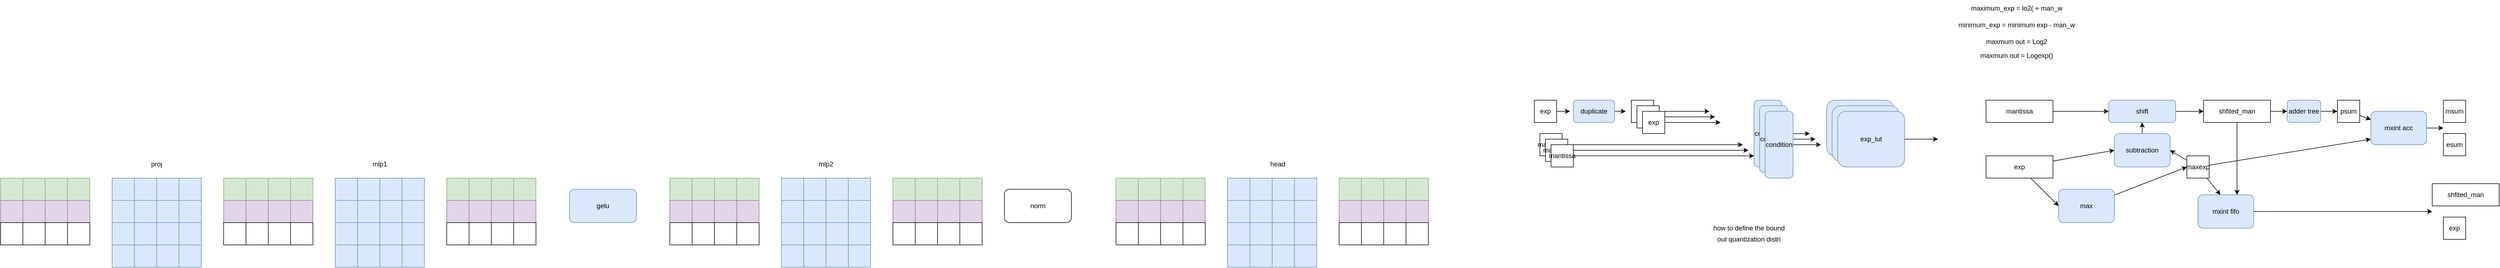 <mxfile>
    <diagram id="i8oGoq47ilsVACAjvylI" name="Page-1">
        <mxGraphModel dx="4368" dy="553" grid="1" gridSize="10" guides="1" tooltips="1" connect="1" arrows="1" fold="1" page="1" pageScale="1" pageWidth="827" pageHeight="1169" math="0" shadow="0">
            <root>
                <mxCell id="0"/>
                <mxCell id="1" parent="0"/>
                <mxCell id="13" style="edgeStyle=none;html=1;" parent="1" source="2" edge="1">
                    <mxGeometry relative="1" as="geometry">
                        <mxPoint x="-76" y="260" as="targetPoint"/>
                    </mxGeometry>
                </mxCell>
                <mxCell id="2" value="mantissa" style="rounded=0;whiteSpace=wrap;html=1;" parent="1" vertex="1">
                    <mxGeometry x="-440" y="240" width="40" height="40" as="geometry"/>
                </mxCell>
                <mxCell id="5" value="maxmum out = Log2" style="text;strokeColor=none;align=center;fillColor=none;html=1;verticalAlign=middle;whiteSpace=wrap;rounded=0;" parent="1" vertex="1">
                    <mxGeometry x="285" y="60" width="260" height="30" as="geometry"/>
                </mxCell>
                <mxCell id="7" value="maxmum out = Logexp()" style="text;strokeColor=none;align=center;fillColor=none;html=1;verticalAlign=middle;whiteSpace=wrap;rounded=0;" parent="1" vertex="1">
                    <mxGeometry x="310" y="90" width="210" height="20" as="geometry"/>
                </mxCell>
                <mxCell id="8" value="maximum_exp = lo2( + man_w" style="text;strokeColor=none;align=center;fillColor=none;html=1;verticalAlign=middle;whiteSpace=wrap;rounded=0;" parent="1" vertex="1">
                    <mxGeometry x="280" width="270" height="30" as="geometry"/>
                </mxCell>
                <mxCell id="9" value="minimum_exp = minimum exp - man_w" style="text;strokeColor=none;align=center;fillColor=none;html=1;verticalAlign=middle;whiteSpace=wrap;rounded=0;" parent="1" vertex="1">
                    <mxGeometry x="280" y="30" width="270" height="30" as="geometry"/>
                </mxCell>
                <mxCell id="96" style="edgeStyle=none;html=1;" parent="1" source="11" edge="1">
                    <mxGeometry relative="1" as="geometry">
                        <mxPoint x="-386" y="200" as="targetPoint"/>
                    </mxGeometry>
                </mxCell>
                <mxCell id="11" value="exp" style="rounded=0;whiteSpace=wrap;html=1;" parent="1" vertex="1">
                    <mxGeometry x="-450" y="180" width="40" height="40" as="geometry"/>
                </mxCell>
                <mxCell id="20" value="exp_lut" style="rounded=1;whiteSpace=wrap;html=1;fillColor=#dae8fc;strokeColor=#6c8ebf;" parent="1" vertex="1">
                    <mxGeometry x="74" y="180" width="120" height="100" as="geometry"/>
                </mxCell>
                <mxCell id="25" style="edgeStyle=none;html=1;" parent="1" source="23" edge="1">
                    <mxGeometry relative="1" as="geometry">
                        <mxPoint x="580" y="200" as="targetPoint"/>
                    </mxGeometry>
                </mxCell>
                <mxCell id="23" value="mantissa" style="rounded=0;whiteSpace=wrap;html=1;" parent="1" vertex="1">
                    <mxGeometry x="360" y="180" width="120" height="40" as="geometry"/>
                </mxCell>
                <mxCell id="27" style="edgeStyle=none;html=1;entryX=0;entryY=0.5;entryDx=0;entryDy=0;" parent="1" source="24" target="31" edge="1">
                    <mxGeometry relative="1" as="geometry">
                        <mxPoint x="590" y="300" as="targetPoint"/>
                    </mxGeometry>
                </mxCell>
                <mxCell id="28" style="edgeStyle=none;html=1;" parent="1" source="24" edge="1">
                    <mxGeometry relative="1" as="geometry">
                        <mxPoint x="490" y="370" as="targetPoint"/>
                    </mxGeometry>
                </mxCell>
                <mxCell id="24" value="exp" style="rounded=0;whiteSpace=wrap;html=1;" parent="1" vertex="1">
                    <mxGeometry x="360" y="280" width="120" height="40" as="geometry"/>
                </mxCell>
                <mxCell id="33" style="edgeStyle=none;html=1;entryX=0;entryY=0.5;entryDx=0;entryDy=0;" parent="1" source="29" target="39" edge="1">
                    <mxGeometry relative="1" as="geometry">
                        <mxPoint x="710" y="370" as="targetPoint"/>
                    </mxGeometry>
                </mxCell>
                <mxCell id="29" value="max" style="rounded=1;whiteSpace=wrap;html=1;fillColor=#dae8fc;strokeColor=#6c8ebf;" parent="1" vertex="1">
                    <mxGeometry x="490" y="340" width="100" height="60" as="geometry"/>
                </mxCell>
                <mxCell id="32" style="edgeStyle=none;html=1;" parent="1" source="31" edge="1">
                    <mxGeometry relative="1" as="geometry">
                        <mxPoint x="640" y="220" as="targetPoint"/>
                    </mxGeometry>
                </mxCell>
                <mxCell id="31" value="subtraction" style="rounded=1;whiteSpace=wrap;html=1;fillColor=#dae8fc;strokeColor=#6c8ebf;" parent="1" vertex="1">
                    <mxGeometry x="590" y="240" width="100" height="60" as="geometry"/>
                </mxCell>
                <mxCell id="40" style="edgeStyle=none;html=1;" parent="1" source="36" edge="1">
                    <mxGeometry relative="1" as="geometry">
                        <mxPoint x="750" y="200" as="targetPoint"/>
                    </mxGeometry>
                </mxCell>
                <mxCell id="36" value="shift" style="rounded=1;whiteSpace=wrap;html=1;fillColor=#dae8fc;strokeColor=#6c8ebf;" parent="1" vertex="1">
                    <mxGeometry x="580" y="180" width="120" height="40" as="geometry"/>
                </mxCell>
                <mxCell id="44" style="edgeStyle=none;html=1;" parent="1" source="39" edge="1">
                    <mxGeometry relative="1" as="geometry">
                        <mxPoint x="1050" y="250" as="targetPoint"/>
                    </mxGeometry>
                </mxCell>
                <mxCell id="60" style="edgeStyle=none;html=1;" parent="1" source="39" edge="1">
                    <mxGeometry relative="1" as="geometry">
                        <mxPoint x="780" y="350" as="targetPoint"/>
                    </mxGeometry>
                </mxCell>
                <mxCell id="70" style="edgeStyle=none;html=1;entryX=1;entryY=0.5;entryDx=0;entryDy=0;" parent="1" source="39" target="31" edge="1">
                    <mxGeometry relative="1" as="geometry"/>
                </mxCell>
                <mxCell id="39" value="maxexp" style="rounded=0;whiteSpace=wrap;html=1;" parent="1" vertex="1">
                    <mxGeometry x="720" y="280" width="40" height="40" as="geometry"/>
                </mxCell>
                <mxCell id="48" style="edgeStyle=none;html=1;" parent="1" source="41" edge="1">
                    <mxGeometry relative="1" as="geometry">
                        <mxPoint x="900" y="200" as="targetPoint"/>
                    </mxGeometry>
                </mxCell>
                <mxCell id="59" style="edgeStyle=none;html=1;" parent="1" source="41" edge="1">
                    <mxGeometry relative="1" as="geometry">
                        <mxPoint x="810" y="350" as="targetPoint"/>
                    </mxGeometry>
                </mxCell>
                <mxCell id="41" value="shfited_man" style="rounded=0;whiteSpace=wrap;html=1;" parent="1" vertex="1">
                    <mxGeometry x="750" y="180" width="120" height="40" as="geometry"/>
                </mxCell>
                <mxCell id="52" style="edgeStyle=none;html=1;entryX=0;entryY=0.5;entryDx=0;entryDy=0;" parent="1" source="50" target="51" edge="1">
                    <mxGeometry relative="1" as="geometry"/>
                </mxCell>
                <mxCell id="50" value="adder tree" style="rounded=1;whiteSpace=wrap;html=1;fillColor=#dae8fc;strokeColor=#6c8ebf;" parent="1" vertex="1">
                    <mxGeometry x="900" y="180" width="60" height="40" as="geometry"/>
                </mxCell>
                <mxCell id="55" style="edgeStyle=none;html=1;entryX=0;entryY=0.25;entryDx=0;entryDy=0;" parent="1" source="51" target="54" edge="1">
                    <mxGeometry relative="1" as="geometry"/>
                </mxCell>
                <mxCell id="51" value="psum" style="rounded=0;whiteSpace=wrap;html=1;" parent="1" vertex="1">
                    <mxGeometry x="990" y="180" width="40" height="40" as="geometry"/>
                </mxCell>
                <mxCell id="56" style="edgeStyle=none;html=1;" parent="1" source="54" edge="1">
                    <mxGeometry relative="1" as="geometry">
                        <mxPoint x="1180" y="230" as="targetPoint"/>
                    </mxGeometry>
                </mxCell>
                <mxCell id="54" value="mxint acc" style="rounded=1;whiteSpace=wrap;html=1;fillColor=#dae8fc;strokeColor=#6c8ebf;" parent="1" vertex="1">
                    <mxGeometry x="1050" y="200" width="100" height="60" as="geometry"/>
                </mxCell>
                <mxCell id="57" value="msum" style="rounded=0;whiteSpace=wrap;html=1;" parent="1" vertex="1">
                    <mxGeometry x="1180" y="180" width="40" height="40" as="geometry"/>
                </mxCell>
                <mxCell id="62" style="edgeStyle=none;html=1;" parent="1" source="61" edge="1">
                    <mxGeometry relative="1" as="geometry">
                        <mxPoint x="1160" y="380" as="targetPoint"/>
                    </mxGeometry>
                </mxCell>
                <mxCell id="61" value="mxint fifo" style="rounded=1;whiteSpace=wrap;html=1;fillColor=#dae8fc;strokeColor=#6c8ebf;" parent="1" vertex="1">
                    <mxGeometry x="740" y="350" width="100" height="60" as="geometry"/>
                </mxCell>
                <mxCell id="63" value="esum" style="rounded=0;whiteSpace=wrap;html=1;" parent="1" vertex="1">
                    <mxGeometry x="1180" y="240" width="40" height="40" as="geometry"/>
                </mxCell>
                <mxCell id="66" value="shfited_man" style="rounded=0;whiteSpace=wrap;html=1;" parent="1" vertex="1">
                    <mxGeometry x="1160" y="330" width="120" height="40" as="geometry"/>
                </mxCell>
                <mxCell id="67" value="exp" style="rounded=0;whiteSpace=wrap;html=1;" parent="1" vertex="1">
                    <mxGeometry x="1180" y="390" width="40" height="40" as="geometry"/>
                </mxCell>
                <mxCell id="72" value="how to define the bound" style="text;strokeColor=none;align=center;fillColor=none;html=1;verticalAlign=middle;whiteSpace=wrap;rounded=0;" parent="1" vertex="1">
                    <mxGeometry x="-145" y="400" width="160" height="20" as="geometry"/>
                </mxCell>
                <mxCell id="73" value="out quantization distri" style="text;strokeColor=none;align=center;fillColor=none;html=1;verticalAlign=middle;whiteSpace=wrap;rounded=0;" parent="1" vertex="1">
                    <mxGeometry x="-130" y="420" width="130" height="20" as="geometry"/>
                </mxCell>
                <mxCell id="78" value="mantissa" style="rounded=0;whiteSpace=wrap;html=1;" parent="1" vertex="1">
                    <mxGeometry x="-430" y="250" width="40" height="40" as="geometry"/>
                </mxCell>
                <mxCell id="79" style="edgeStyle=none;html=1;" parent="1" source="78" edge="1">
                    <mxGeometry relative="1" as="geometry">
                        <mxPoint x="-66" y="270" as="targetPoint"/>
                    </mxGeometry>
                </mxCell>
                <mxCell id="80" value="exp_lut" style="rounded=1;whiteSpace=wrap;html=1;fillColor=#dae8fc;strokeColor=#6c8ebf;" parent="1" vertex="1">
                    <mxGeometry x="84" y="190" width="120" height="100" as="geometry"/>
                </mxCell>
                <mxCell id="81" value="mantissa" style="rounded=0;whiteSpace=wrap;html=1;" parent="1" vertex="1">
                    <mxGeometry x="-420" y="260" width="40" height="40" as="geometry"/>
                </mxCell>
                <mxCell id="82" style="edgeStyle=none;html=1;" parent="1" source="81" edge="1">
                    <mxGeometry relative="1" as="geometry">
                        <mxPoint x="-56" y="280" as="targetPoint"/>
                    </mxGeometry>
                </mxCell>
                <mxCell id="86" style="edgeStyle=none;html=1;" parent="1" source="83" edge="1">
                    <mxGeometry relative="1" as="geometry">
                        <mxPoint x="274" y="250" as="targetPoint"/>
                    </mxGeometry>
                </mxCell>
                <mxCell id="83" value="exp_lut" style="rounded=1;whiteSpace=wrap;html=1;fillColor=#dae8fc;strokeColor=#6c8ebf;" parent="1" vertex="1">
                    <mxGeometry x="94" y="200" width="120" height="100" as="geometry"/>
                </mxCell>
                <mxCell id="99" style="edgeStyle=none;html=1;" parent="1" source="97" edge="1">
                    <mxGeometry relative="1" as="geometry">
                        <mxPoint x="-286" y="200" as="targetPoint"/>
                    </mxGeometry>
                </mxCell>
                <mxCell id="97" value="duplicate" style="rounded=1;whiteSpace=wrap;html=1;fillColor=#dae8fc;strokeColor=#6c8ebf;" parent="1" vertex="1">
                    <mxGeometry x="-380" y="180" width="74" height="40" as="geometry"/>
                </mxCell>
                <mxCell id="103" style="edgeStyle=none;html=1;" parent="1" source="98" edge="1">
                    <mxGeometry relative="1" as="geometry">
                        <mxPoint x="-136" y="200" as="targetPoint"/>
                    </mxGeometry>
                </mxCell>
                <mxCell id="98" value="exp" style="rounded=0;whiteSpace=wrap;html=1;" parent="1" vertex="1">
                    <mxGeometry x="-276" y="180" width="40" height="40" as="geometry"/>
                </mxCell>
                <mxCell id="104" style="edgeStyle=none;html=1;" parent="1" source="105" edge="1">
                    <mxGeometry relative="1" as="geometry">
                        <mxPoint x="-126" y="210" as="targetPoint"/>
                    </mxGeometry>
                </mxCell>
                <mxCell id="105" value="exp" style="rounded=0;whiteSpace=wrap;html=1;" parent="1" vertex="1">
                    <mxGeometry x="-266" y="190" width="40" height="40" as="geometry"/>
                </mxCell>
                <mxCell id="106" style="edgeStyle=none;html=1;" parent="1" source="107" edge="1">
                    <mxGeometry relative="1" as="geometry">
                        <mxPoint x="-116" y="220" as="targetPoint"/>
                    </mxGeometry>
                </mxCell>
                <mxCell id="107" value="exp" style="rounded=0;whiteSpace=wrap;html=1;" parent="1" vertex="1">
                    <mxGeometry x="-256" y="200" width="40" height="40" as="geometry"/>
                </mxCell>
                <mxCell id="111" style="edgeStyle=none;html=1;" parent="1" source="108" edge="1">
                    <mxGeometry relative="1" as="geometry">
                        <mxPoint x="44" y="240" as="targetPoint"/>
                    </mxGeometry>
                </mxCell>
                <mxCell id="108" value="condition" style="rounded=1;whiteSpace=wrap;html=1;fillColor=#dae8fc;strokeColor=#6c8ebf;" parent="1" vertex="1">
                    <mxGeometry x="-56" y="180" width="50" height="120" as="geometry"/>
                </mxCell>
                <mxCell id="116" style="edgeStyle=none;html=1;" parent="1" source="117" edge="1">
                    <mxGeometry relative="1" as="geometry">
                        <mxPoint x="54" y="250" as="targetPoint"/>
                    </mxGeometry>
                </mxCell>
                <mxCell id="117" value="condition" style="rounded=1;whiteSpace=wrap;html=1;fillColor=#dae8fc;strokeColor=#6c8ebf;" parent="1" vertex="1">
                    <mxGeometry x="-46" y="190" width="50" height="120" as="geometry"/>
                </mxCell>
                <mxCell id="118" style="edgeStyle=none;html=1;" parent="1" source="119" edge="1">
                    <mxGeometry relative="1" as="geometry">
                        <mxPoint x="64" y="260" as="targetPoint"/>
                    </mxGeometry>
                </mxCell>
                <mxCell id="119" value="condition" style="rounded=1;whiteSpace=wrap;html=1;fillColor=#dae8fc;strokeColor=#6c8ebf;" parent="1" vertex="1">
                    <mxGeometry x="-36" y="200" width="50" height="120" as="geometry"/>
                </mxCell>
                <mxCell id="120" value="" style="rounded=0;whiteSpace=wrap;html=1;fillColor=#d5e8d4;strokeColor=#82b366;" vertex="1" parent="1">
                    <mxGeometry x="-1200" y="320" width="40" height="40" as="geometry"/>
                </mxCell>
                <mxCell id="122" value="" style="rounded=0;whiteSpace=wrap;html=1;fillColor=#d5e8d4;strokeColor=#82b366;" vertex="1" parent="1">
                    <mxGeometry x="-1160" y="320" width="40" height="40" as="geometry"/>
                </mxCell>
                <mxCell id="125" value="" style="rounded=0;whiteSpace=wrap;html=1;fillColor=#d5e8d4;strokeColor=#82b366;" vertex="1" parent="1">
                    <mxGeometry x="-1120" y="320" width="40" height="40" as="geometry"/>
                </mxCell>
                <mxCell id="126" value="" style="rounded=0;whiteSpace=wrap;html=1;fillColor=#d5e8d4;strokeColor=#82b366;" vertex="1" parent="1">
                    <mxGeometry x="-1080" y="320" width="40" height="40" as="geometry"/>
                </mxCell>
                <mxCell id="147" value="" style="rounded=0;whiteSpace=wrap;html=1;fillColor=#e1d5e7;strokeColor=#9673a6;" vertex="1" parent="1">
                    <mxGeometry x="-1200" y="360" width="40" height="40" as="geometry"/>
                </mxCell>
                <mxCell id="148" value="" style="rounded=0;whiteSpace=wrap;html=1;fillColor=#e1d5e7;strokeColor=#9673a6;" vertex="1" parent="1">
                    <mxGeometry x="-1160" y="360" width="40" height="40" as="geometry"/>
                </mxCell>
                <mxCell id="149" value="" style="rounded=0;whiteSpace=wrap;html=1;fillColor=#e1d5e7;strokeColor=#9673a6;" vertex="1" parent="1">
                    <mxGeometry x="-1120" y="360" width="40" height="40" as="geometry"/>
                </mxCell>
                <mxCell id="150" value="" style="rounded=0;whiteSpace=wrap;html=1;fillColor=#e1d5e7;strokeColor=#9673a6;" vertex="1" parent="1">
                    <mxGeometry x="-1080" y="360" width="40" height="40" as="geometry"/>
                </mxCell>
                <mxCell id="153" value="" style="rounded=0;whiteSpace=wrap;html=1;" vertex="1" parent="1">
                    <mxGeometry x="-1200" y="400" width="40" height="40" as="geometry"/>
                </mxCell>
                <mxCell id="154" value="" style="rounded=0;whiteSpace=wrap;html=1;" vertex="1" parent="1">
                    <mxGeometry x="-1160" y="400" width="40" height="40" as="geometry"/>
                </mxCell>
                <mxCell id="155" value="" style="rounded=0;whiteSpace=wrap;html=1;" vertex="1" parent="1">
                    <mxGeometry x="-1120" y="400" width="40" height="40" as="geometry"/>
                </mxCell>
                <mxCell id="156" value="" style="rounded=0;whiteSpace=wrap;html=1;" vertex="1" parent="1">
                    <mxGeometry x="-1080" y="400" width="40" height="40" as="geometry"/>
                </mxCell>
                <mxCell id="159" value="" style="rounded=0;whiteSpace=wrap;html=1;fillColor=#dae8fc;strokeColor=#6c8ebf;" vertex="1" parent="1">
                    <mxGeometry x="-1000" y="320" width="40" height="40" as="geometry"/>
                </mxCell>
                <mxCell id="160" value="" style="rounded=0;whiteSpace=wrap;html=1;fillColor=#dae8fc;strokeColor=#6c8ebf;" vertex="1" parent="1">
                    <mxGeometry x="-960" y="320" width="40" height="40" as="geometry"/>
                </mxCell>
                <mxCell id="161" value="" style="rounded=0;whiteSpace=wrap;html=1;fillColor=#dae8fc;strokeColor=#6c8ebf;" vertex="1" parent="1">
                    <mxGeometry x="-920" y="320" width="40" height="40" as="geometry"/>
                </mxCell>
                <mxCell id="163" value="" style="rounded=0;whiteSpace=wrap;html=1;fillColor=#dae8fc;strokeColor=#6c8ebf;" vertex="1" parent="1">
                    <mxGeometry x="-1000" y="360" width="40" height="40" as="geometry"/>
                </mxCell>
                <mxCell id="164" value="" style="rounded=0;whiteSpace=wrap;html=1;fillColor=#dae8fc;strokeColor=#6c8ebf;" vertex="1" parent="1">
                    <mxGeometry x="-960" y="360" width="40" height="40" as="geometry"/>
                </mxCell>
                <mxCell id="165" value="" style="rounded=0;whiteSpace=wrap;html=1;fillColor=#dae8fc;strokeColor=#6c8ebf;" vertex="1" parent="1">
                    <mxGeometry x="-920" y="360" width="40" height="40" as="geometry"/>
                </mxCell>
                <mxCell id="167" value="" style="rounded=0;whiteSpace=wrap;html=1;fillColor=#dae8fc;strokeColor=#6c8ebf;" vertex="1" parent="1">
                    <mxGeometry x="-1000" y="400" width="40" height="40" as="geometry"/>
                </mxCell>
                <mxCell id="168" value="" style="rounded=0;whiteSpace=wrap;html=1;fillColor=#dae8fc;strokeColor=#6c8ebf;" vertex="1" parent="1">
                    <mxGeometry x="-960" y="400" width="40" height="40" as="geometry"/>
                </mxCell>
                <mxCell id="169" value="" style="rounded=0;whiteSpace=wrap;html=1;fillColor=#dae8fc;strokeColor=#6c8ebf;" vertex="1" parent="1">
                    <mxGeometry x="-920" y="400" width="40" height="40" as="geometry"/>
                </mxCell>
                <mxCell id="171" value="" style="rounded=0;whiteSpace=wrap;html=1;fillColor=#dae8fc;strokeColor=#6c8ebf;" vertex="1" parent="1">
                    <mxGeometry x="-1000" y="440" width="40" height="40" as="geometry"/>
                </mxCell>
                <mxCell id="172" value="" style="rounded=0;whiteSpace=wrap;html=1;fillColor=#dae8fc;strokeColor=#6c8ebf;" vertex="1" parent="1">
                    <mxGeometry x="-960" y="440" width="40" height="40" as="geometry"/>
                </mxCell>
                <mxCell id="173" value="" style="rounded=0;whiteSpace=wrap;html=1;fillColor=#dae8fc;strokeColor=#6c8ebf;" vertex="1" parent="1">
                    <mxGeometry x="-920" y="440" width="40" height="40" as="geometry"/>
                </mxCell>
                <mxCell id="174" value="" style="rounded=0;whiteSpace=wrap;html=1;fillColor=#dae8fc;strokeColor=#6c8ebf;" vertex="1" parent="1">
                    <mxGeometry x="-880" y="320" width="40" height="40" as="geometry"/>
                </mxCell>
                <mxCell id="175" value="" style="rounded=0;whiteSpace=wrap;html=1;fillColor=#dae8fc;strokeColor=#6c8ebf;" vertex="1" parent="1">
                    <mxGeometry x="-880" y="360" width="40" height="40" as="geometry"/>
                </mxCell>
                <mxCell id="176" value="" style="rounded=0;whiteSpace=wrap;html=1;fillColor=#dae8fc;strokeColor=#6c8ebf;" vertex="1" parent="1">
                    <mxGeometry x="-880" y="400" width="40" height="40" as="geometry"/>
                </mxCell>
                <mxCell id="177" value="" style="rounded=0;whiteSpace=wrap;html=1;fillColor=#dae8fc;strokeColor=#6c8ebf;" vertex="1" parent="1">
                    <mxGeometry x="-880" y="440" width="40" height="40" as="geometry"/>
                </mxCell>
                <mxCell id="178" value="" style="rounded=0;whiteSpace=wrap;html=1;fillColor=#d5e8d4;strokeColor=#82b366;" vertex="1" parent="1">
                    <mxGeometry x="-800" y="320" width="40" height="40" as="geometry"/>
                </mxCell>
                <mxCell id="179" value="" style="rounded=0;whiteSpace=wrap;html=1;fillColor=#d5e8d4;strokeColor=#82b366;" vertex="1" parent="1">
                    <mxGeometry x="-760" y="320" width="40" height="40" as="geometry"/>
                </mxCell>
                <mxCell id="180" value="" style="rounded=0;whiteSpace=wrap;html=1;fillColor=#d5e8d4;strokeColor=#82b366;" vertex="1" parent="1">
                    <mxGeometry x="-720" y="320" width="40" height="40" as="geometry"/>
                </mxCell>
                <mxCell id="181" value="" style="rounded=0;whiteSpace=wrap;html=1;fillColor=#d5e8d4;strokeColor=#82b366;" vertex="1" parent="1">
                    <mxGeometry x="-680" y="320" width="40" height="40" as="geometry"/>
                </mxCell>
                <mxCell id="182" value="" style="rounded=0;whiteSpace=wrap;html=1;fillColor=#e1d5e7;strokeColor=#9673a6;" vertex="1" parent="1">
                    <mxGeometry x="-800" y="360" width="40" height="40" as="geometry"/>
                </mxCell>
                <mxCell id="183" value="" style="rounded=0;whiteSpace=wrap;html=1;fillColor=#e1d5e7;strokeColor=#9673a6;" vertex="1" parent="1">
                    <mxGeometry x="-760" y="360" width="40" height="40" as="geometry"/>
                </mxCell>
                <mxCell id="184" value="" style="rounded=0;whiteSpace=wrap;html=1;fillColor=#e1d5e7;strokeColor=#9673a6;" vertex="1" parent="1">
                    <mxGeometry x="-720" y="360" width="40" height="40" as="geometry"/>
                </mxCell>
                <mxCell id="185" value="" style="rounded=0;whiteSpace=wrap;html=1;fillColor=#e1d5e7;strokeColor=#9673a6;" vertex="1" parent="1">
                    <mxGeometry x="-680" y="360" width="40" height="40" as="geometry"/>
                </mxCell>
                <mxCell id="186" value="" style="rounded=0;whiteSpace=wrap;html=1;" vertex="1" parent="1">
                    <mxGeometry x="-800" y="400" width="40" height="40" as="geometry"/>
                </mxCell>
                <mxCell id="187" value="" style="rounded=0;whiteSpace=wrap;html=1;" vertex="1" parent="1">
                    <mxGeometry x="-760" y="400" width="40" height="40" as="geometry"/>
                </mxCell>
                <mxCell id="188" value="" style="rounded=0;whiteSpace=wrap;html=1;" vertex="1" parent="1">
                    <mxGeometry x="-720" y="400" width="40" height="40" as="geometry"/>
                </mxCell>
                <mxCell id="189" value="" style="rounded=0;whiteSpace=wrap;html=1;" vertex="1" parent="1">
                    <mxGeometry x="-680" y="400" width="40" height="40" as="geometry"/>
                </mxCell>
                <mxCell id="190" value="norm" style="rounded=1;whiteSpace=wrap;html=1;" vertex="1" parent="1">
                    <mxGeometry x="-1400" y="340" width="120" height="60" as="geometry"/>
                </mxCell>
                <mxCell id="191" value="" style="rounded=0;whiteSpace=wrap;html=1;fillColor=#d5e8d4;strokeColor=#82b366;" vertex="1" parent="1">
                    <mxGeometry x="-1600" y="320" width="40" height="40" as="geometry"/>
                </mxCell>
                <mxCell id="192" value="" style="rounded=0;whiteSpace=wrap;html=1;fillColor=#d5e8d4;strokeColor=#82b366;" vertex="1" parent="1">
                    <mxGeometry x="-1560" y="320" width="40" height="40" as="geometry"/>
                </mxCell>
                <mxCell id="193" value="" style="rounded=0;whiteSpace=wrap;html=1;fillColor=#d5e8d4;strokeColor=#82b366;" vertex="1" parent="1">
                    <mxGeometry x="-1520" y="320" width="40" height="40" as="geometry"/>
                </mxCell>
                <mxCell id="194" value="" style="rounded=0;whiteSpace=wrap;html=1;fillColor=#d5e8d4;strokeColor=#82b366;" vertex="1" parent="1">
                    <mxGeometry x="-1480" y="320" width="40" height="40" as="geometry"/>
                </mxCell>
                <mxCell id="195" value="" style="rounded=0;whiteSpace=wrap;html=1;fillColor=#e1d5e7;strokeColor=#9673a6;" vertex="1" parent="1">
                    <mxGeometry x="-1600" y="360" width="40" height="40" as="geometry"/>
                </mxCell>
                <mxCell id="196" value="" style="rounded=0;whiteSpace=wrap;html=1;fillColor=#e1d5e7;strokeColor=#9673a6;" vertex="1" parent="1">
                    <mxGeometry x="-1560" y="360" width="40" height="40" as="geometry"/>
                </mxCell>
                <mxCell id="197" value="" style="rounded=0;whiteSpace=wrap;html=1;fillColor=#e1d5e7;strokeColor=#9673a6;" vertex="1" parent="1">
                    <mxGeometry x="-1520" y="360" width="40" height="40" as="geometry"/>
                </mxCell>
                <mxCell id="198" value="" style="rounded=0;whiteSpace=wrap;html=1;fillColor=#e1d5e7;strokeColor=#9673a6;" vertex="1" parent="1">
                    <mxGeometry x="-1480" y="360" width="40" height="40" as="geometry"/>
                </mxCell>
                <mxCell id="199" value="" style="rounded=0;whiteSpace=wrap;html=1;" vertex="1" parent="1">
                    <mxGeometry x="-1600" y="400" width="40" height="40" as="geometry"/>
                </mxCell>
                <mxCell id="200" value="" style="rounded=0;whiteSpace=wrap;html=1;" vertex="1" parent="1">
                    <mxGeometry x="-1560" y="400" width="40" height="40" as="geometry"/>
                </mxCell>
                <mxCell id="201" value="" style="rounded=0;whiteSpace=wrap;html=1;" vertex="1" parent="1">
                    <mxGeometry x="-1520" y="400" width="40" height="40" as="geometry"/>
                </mxCell>
                <mxCell id="202" value="" style="rounded=0;whiteSpace=wrap;html=1;" vertex="1" parent="1">
                    <mxGeometry x="-1480" y="400" width="40" height="40" as="geometry"/>
                </mxCell>
                <mxCell id="215" value="" style="rounded=0;whiteSpace=wrap;html=1;fillColor=#d5e8d4;strokeColor=#82b366;" vertex="1" parent="1">
                    <mxGeometry x="-2000" y="320" width="40" height="40" as="geometry"/>
                </mxCell>
                <mxCell id="216" value="" style="rounded=0;whiteSpace=wrap;html=1;fillColor=#d5e8d4;strokeColor=#82b366;" vertex="1" parent="1">
                    <mxGeometry x="-1960" y="320" width="40" height="40" as="geometry"/>
                </mxCell>
                <mxCell id="217" value="" style="rounded=0;whiteSpace=wrap;html=1;fillColor=#d5e8d4;strokeColor=#82b366;" vertex="1" parent="1">
                    <mxGeometry x="-1920" y="320" width="40" height="40" as="geometry"/>
                </mxCell>
                <mxCell id="218" value="" style="rounded=0;whiteSpace=wrap;html=1;fillColor=#d5e8d4;strokeColor=#82b366;" vertex="1" parent="1">
                    <mxGeometry x="-1880" y="320" width="40" height="40" as="geometry"/>
                </mxCell>
                <mxCell id="219" value="" style="rounded=0;whiteSpace=wrap;html=1;fillColor=#e1d5e7;strokeColor=#9673a6;" vertex="1" parent="1">
                    <mxGeometry x="-2000" y="360" width="40" height="40" as="geometry"/>
                </mxCell>
                <mxCell id="220" value="" style="rounded=0;whiteSpace=wrap;html=1;fillColor=#e1d5e7;strokeColor=#9673a6;" vertex="1" parent="1">
                    <mxGeometry x="-1960" y="360" width="40" height="40" as="geometry"/>
                </mxCell>
                <mxCell id="221" value="" style="rounded=0;whiteSpace=wrap;html=1;fillColor=#e1d5e7;strokeColor=#9673a6;" vertex="1" parent="1">
                    <mxGeometry x="-1920" y="360" width="40" height="40" as="geometry"/>
                </mxCell>
                <mxCell id="222" value="" style="rounded=0;whiteSpace=wrap;html=1;fillColor=#e1d5e7;strokeColor=#9673a6;" vertex="1" parent="1">
                    <mxGeometry x="-1880" y="360" width="40" height="40" as="geometry"/>
                </mxCell>
                <mxCell id="223" value="" style="rounded=0;whiteSpace=wrap;html=1;" vertex="1" parent="1">
                    <mxGeometry x="-2000" y="400" width="40" height="40" as="geometry"/>
                </mxCell>
                <mxCell id="224" value="" style="rounded=0;whiteSpace=wrap;html=1;" vertex="1" parent="1">
                    <mxGeometry x="-1960" y="400" width="40" height="40" as="geometry"/>
                </mxCell>
                <mxCell id="225" value="" style="rounded=0;whiteSpace=wrap;html=1;" vertex="1" parent="1">
                    <mxGeometry x="-1920" y="400" width="40" height="40" as="geometry"/>
                </mxCell>
                <mxCell id="226" value="" style="rounded=0;whiteSpace=wrap;html=1;" vertex="1" parent="1">
                    <mxGeometry x="-1880" y="400" width="40" height="40" as="geometry"/>
                </mxCell>
                <mxCell id="227" value="" style="rounded=0;whiteSpace=wrap;html=1;fillColor=#dae8fc;strokeColor=#6c8ebf;" vertex="1" parent="1">
                    <mxGeometry x="-1800" y="320" width="40" height="40" as="geometry"/>
                </mxCell>
                <mxCell id="228" value="" style="rounded=0;whiteSpace=wrap;html=1;fillColor=#dae8fc;strokeColor=#6c8ebf;" vertex="1" parent="1">
                    <mxGeometry x="-1760" y="320" width="40" height="40" as="geometry"/>
                </mxCell>
                <mxCell id="229" value="" style="rounded=0;whiteSpace=wrap;html=1;fillColor=#dae8fc;strokeColor=#6c8ebf;" vertex="1" parent="1">
                    <mxGeometry x="-1720" y="320" width="40" height="40" as="geometry"/>
                </mxCell>
                <mxCell id="230" value="" style="rounded=0;whiteSpace=wrap;html=1;fillColor=#dae8fc;strokeColor=#6c8ebf;" vertex="1" parent="1">
                    <mxGeometry x="-1800" y="360" width="40" height="40" as="geometry"/>
                </mxCell>
                <mxCell id="231" value="" style="rounded=0;whiteSpace=wrap;html=1;fillColor=#dae8fc;strokeColor=#6c8ebf;" vertex="1" parent="1">
                    <mxGeometry x="-1760" y="360" width="40" height="40" as="geometry"/>
                </mxCell>
                <mxCell id="232" value="" style="rounded=0;whiteSpace=wrap;html=1;fillColor=#dae8fc;strokeColor=#6c8ebf;" vertex="1" parent="1">
                    <mxGeometry x="-1720" y="360" width="40" height="40" as="geometry"/>
                </mxCell>
                <mxCell id="233" value="" style="rounded=0;whiteSpace=wrap;html=1;fillColor=#dae8fc;strokeColor=#6c8ebf;" vertex="1" parent="1">
                    <mxGeometry x="-1800" y="400" width="40" height="40" as="geometry"/>
                </mxCell>
                <mxCell id="234" value="" style="rounded=0;whiteSpace=wrap;html=1;fillColor=#dae8fc;strokeColor=#6c8ebf;" vertex="1" parent="1">
                    <mxGeometry x="-1760" y="400" width="40" height="40" as="geometry"/>
                </mxCell>
                <mxCell id="235" value="" style="rounded=0;whiteSpace=wrap;html=1;fillColor=#dae8fc;strokeColor=#6c8ebf;" vertex="1" parent="1">
                    <mxGeometry x="-1720" y="400" width="40" height="40" as="geometry"/>
                </mxCell>
                <mxCell id="236" value="" style="rounded=0;whiteSpace=wrap;html=1;fillColor=#dae8fc;strokeColor=#6c8ebf;" vertex="1" parent="1">
                    <mxGeometry x="-1800" y="440" width="40" height="40" as="geometry"/>
                </mxCell>
                <mxCell id="237" value="" style="rounded=0;whiteSpace=wrap;html=1;fillColor=#dae8fc;strokeColor=#6c8ebf;" vertex="1" parent="1">
                    <mxGeometry x="-1760" y="440" width="40" height="40" as="geometry"/>
                </mxCell>
                <mxCell id="238" value="" style="rounded=0;whiteSpace=wrap;html=1;fillColor=#dae8fc;strokeColor=#6c8ebf;" vertex="1" parent="1">
                    <mxGeometry x="-1720" y="440" width="40" height="40" as="geometry"/>
                </mxCell>
                <mxCell id="239" value="" style="rounded=0;whiteSpace=wrap;html=1;fillColor=#dae8fc;strokeColor=#6c8ebf;" vertex="1" parent="1">
                    <mxGeometry x="-1680" y="320" width="40" height="40" as="geometry"/>
                </mxCell>
                <mxCell id="240" value="" style="rounded=0;whiteSpace=wrap;html=1;fillColor=#dae8fc;strokeColor=#6c8ebf;" vertex="1" parent="1">
                    <mxGeometry x="-1680" y="360" width="40" height="40" as="geometry"/>
                </mxCell>
                <mxCell id="241" value="" style="rounded=0;whiteSpace=wrap;html=1;fillColor=#dae8fc;strokeColor=#6c8ebf;" vertex="1" parent="1">
                    <mxGeometry x="-1680" y="400" width="40" height="40" as="geometry"/>
                </mxCell>
                <mxCell id="242" value="" style="rounded=0;whiteSpace=wrap;html=1;fillColor=#dae8fc;strokeColor=#6c8ebf;" vertex="1" parent="1">
                    <mxGeometry x="-1680" y="440" width="40" height="40" as="geometry"/>
                </mxCell>
                <mxCell id="243" value="mlp2" style="text;strokeColor=none;align=center;fillColor=none;html=1;verticalAlign=middle;whiteSpace=wrap;rounded=0;" vertex="1" parent="1">
                    <mxGeometry x="-1750" y="280" width="60" height="30" as="geometry"/>
                </mxCell>
                <mxCell id="244" value="head" style="text;strokeColor=none;align=center;fillColor=none;html=1;verticalAlign=middle;whiteSpace=wrap;rounded=0;" vertex="1" parent="1">
                    <mxGeometry x="-940" y="280" width="60" height="30" as="geometry"/>
                </mxCell>
                <mxCell id="245" value="gelu" style="rounded=1;whiteSpace=wrap;html=1;fillColor=#dae8fc;strokeColor=#6c8ebf;" vertex="1" parent="1">
                    <mxGeometry x="-2180" y="340" width="120" height="60" as="geometry"/>
                </mxCell>
                <mxCell id="246" value="" style="rounded=0;whiteSpace=wrap;html=1;fillColor=#d5e8d4;strokeColor=#82b366;" vertex="1" parent="1">
                    <mxGeometry x="-2400" y="320" width="40" height="40" as="geometry"/>
                </mxCell>
                <mxCell id="247" value="" style="rounded=0;whiteSpace=wrap;html=1;fillColor=#d5e8d4;strokeColor=#82b366;" vertex="1" parent="1">
                    <mxGeometry x="-2360" y="320" width="40" height="40" as="geometry"/>
                </mxCell>
                <mxCell id="248" value="" style="rounded=0;whiteSpace=wrap;html=1;fillColor=#d5e8d4;strokeColor=#82b366;" vertex="1" parent="1">
                    <mxGeometry x="-2320" y="320" width="40" height="40" as="geometry"/>
                </mxCell>
                <mxCell id="249" value="" style="rounded=0;whiteSpace=wrap;html=1;fillColor=#d5e8d4;strokeColor=#82b366;" vertex="1" parent="1">
                    <mxGeometry x="-2280" y="320" width="40" height="40" as="geometry"/>
                </mxCell>
                <mxCell id="250" value="" style="rounded=0;whiteSpace=wrap;html=1;fillColor=#e1d5e7;strokeColor=#9673a6;" vertex="1" parent="1">
                    <mxGeometry x="-2400" y="360" width="40" height="40" as="geometry"/>
                </mxCell>
                <mxCell id="251" value="" style="rounded=0;whiteSpace=wrap;html=1;fillColor=#e1d5e7;strokeColor=#9673a6;" vertex="1" parent="1">
                    <mxGeometry x="-2360" y="360" width="40" height="40" as="geometry"/>
                </mxCell>
                <mxCell id="252" value="" style="rounded=0;whiteSpace=wrap;html=1;fillColor=#e1d5e7;strokeColor=#9673a6;" vertex="1" parent="1">
                    <mxGeometry x="-2320" y="360" width="40" height="40" as="geometry"/>
                </mxCell>
                <mxCell id="253" value="" style="rounded=0;whiteSpace=wrap;html=1;fillColor=#e1d5e7;strokeColor=#9673a6;" vertex="1" parent="1">
                    <mxGeometry x="-2280" y="360" width="40" height="40" as="geometry"/>
                </mxCell>
                <mxCell id="254" value="" style="rounded=0;whiteSpace=wrap;html=1;" vertex="1" parent="1">
                    <mxGeometry x="-2400" y="400" width="40" height="40" as="geometry"/>
                </mxCell>
                <mxCell id="255" value="" style="rounded=0;whiteSpace=wrap;html=1;" vertex="1" parent="1">
                    <mxGeometry x="-2360" y="400" width="40" height="40" as="geometry"/>
                </mxCell>
                <mxCell id="256" value="" style="rounded=0;whiteSpace=wrap;html=1;" vertex="1" parent="1">
                    <mxGeometry x="-2320" y="400" width="40" height="40" as="geometry"/>
                </mxCell>
                <mxCell id="257" value="" style="rounded=0;whiteSpace=wrap;html=1;" vertex="1" parent="1">
                    <mxGeometry x="-2280" y="400" width="40" height="40" as="geometry"/>
                </mxCell>
                <mxCell id="258" value="" style="rounded=0;whiteSpace=wrap;html=1;fillColor=#d5e8d4;strokeColor=#82b366;" vertex="1" parent="1">
                    <mxGeometry x="-2800" y="320" width="40" height="40" as="geometry"/>
                </mxCell>
                <mxCell id="259" value="" style="rounded=0;whiteSpace=wrap;html=1;fillColor=#d5e8d4;strokeColor=#82b366;" vertex="1" parent="1">
                    <mxGeometry x="-2760" y="320" width="40" height="40" as="geometry"/>
                </mxCell>
                <mxCell id="260" value="" style="rounded=0;whiteSpace=wrap;html=1;fillColor=#d5e8d4;strokeColor=#82b366;" vertex="1" parent="1">
                    <mxGeometry x="-2720" y="320" width="40" height="40" as="geometry"/>
                </mxCell>
                <mxCell id="261" value="" style="rounded=0;whiteSpace=wrap;html=1;fillColor=#d5e8d4;strokeColor=#82b366;" vertex="1" parent="1">
                    <mxGeometry x="-2680" y="320" width="40" height="40" as="geometry"/>
                </mxCell>
                <mxCell id="262" value="" style="rounded=0;whiteSpace=wrap;html=1;fillColor=#e1d5e7;strokeColor=#9673a6;" vertex="1" parent="1">
                    <mxGeometry x="-2800" y="360" width="40" height="40" as="geometry"/>
                </mxCell>
                <mxCell id="263" value="" style="rounded=0;whiteSpace=wrap;html=1;fillColor=#e1d5e7;strokeColor=#9673a6;" vertex="1" parent="1">
                    <mxGeometry x="-2760" y="360" width="40" height="40" as="geometry"/>
                </mxCell>
                <mxCell id="264" value="" style="rounded=0;whiteSpace=wrap;html=1;fillColor=#e1d5e7;strokeColor=#9673a6;" vertex="1" parent="1">
                    <mxGeometry x="-2720" y="360" width="40" height="40" as="geometry"/>
                </mxCell>
                <mxCell id="265" value="" style="rounded=0;whiteSpace=wrap;html=1;fillColor=#e1d5e7;strokeColor=#9673a6;" vertex="1" parent="1">
                    <mxGeometry x="-2680" y="360" width="40" height="40" as="geometry"/>
                </mxCell>
                <mxCell id="266" value="" style="rounded=0;whiteSpace=wrap;html=1;" vertex="1" parent="1">
                    <mxGeometry x="-2800" y="400" width="40" height="40" as="geometry"/>
                </mxCell>
                <mxCell id="267" value="" style="rounded=0;whiteSpace=wrap;html=1;" vertex="1" parent="1">
                    <mxGeometry x="-2760" y="400" width="40" height="40" as="geometry"/>
                </mxCell>
                <mxCell id="268" value="" style="rounded=0;whiteSpace=wrap;html=1;" vertex="1" parent="1">
                    <mxGeometry x="-2720" y="400" width="40" height="40" as="geometry"/>
                </mxCell>
                <mxCell id="269" value="" style="rounded=0;whiteSpace=wrap;html=1;" vertex="1" parent="1">
                    <mxGeometry x="-2680" y="400" width="40" height="40" as="geometry"/>
                </mxCell>
                <mxCell id="270" value="" style="rounded=0;whiteSpace=wrap;html=1;fillColor=#dae8fc;strokeColor=#6c8ebf;" vertex="1" parent="1">
                    <mxGeometry x="-2600" y="320" width="40" height="40" as="geometry"/>
                </mxCell>
                <mxCell id="271" value="" style="rounded=0;whiteSpace=wrap;html=1;fillColor=#dae8fc;strokeColor=#6c8ebf;" vertex="1" parent="1">
                    <mxGeometry x="-2560" y="320" width="40" height="40" as="geometry"/>
                </mxCell>
                <mxCell id="272" value="" style="rounded=0;whiteSpace=wrap;html=1;fillColor=#dae8fc;strokeColor=#6c8ebf;" vertex="1" parent="1">
                    <mxGeometry x="-2520" y="320" width="40" height="40" as="geometry"/>
                </mxCell>
                <mxCell id="273" value="" style="rounded=0;whiteSpace=wrap;html=1;fillColor=#dae8fc;strokeColor=#6c8ebf;" vertex="1" parent="1">
                    <mxGeometry x="-2600" y="360" width="40" height="40" as="geometry"/>
                </mxCell>
                <mxCell id="274" value="" style="rounded=0;whiteSpace=wrap;html=1;fillColor=#dae8fc;strokeColor=#6c8ebf;" vertex="1" parent="1">
                    <mxGeometry x="-2560" y="360" width="40" height="40" as="geometry"/>
                </mxCell>
                <mxCell id="275" value="" style="rounded=0;whiteSpace=wrap;html=1;fillColor=#dae8fc;strokeColor=#6c8ebf;" vertex="1" parent="1">
                    <mxGeometry x="-2520" y="360" width="40" height="40" as="geometry"/>
                </mxCell>
                <mxCell id="276" value="" style="rounded=0;whiteSpace=wrap;html=1;fillColor=#dae8fc;strokeColor=#6c8ebf;" vertex="1" parent="1">
                    <mxGeometry x="-2600" y="400" width="40" height="40" as="geometry"/>
                </mxCell>
                <mxCell id="277" value="" style="rounded=0;whiteSpace=wrap;html=1;fillColor=#dae8fc;strokeColor=#6c8ebf;" vertex="1" parent="1">
                    <mxGeometry x="-2560" y="400" width="40" height="40" as="geometry"/>
                </mxCell>
                <mxCell id="278" value="" style="rounded=0;whiteSpace=wrap;html=1;fillColor=#dae8fc;strokeColor=#6c8ebf;" vertex="1" parent="1">
                    <mxGeometry x="-2520" y="400" width="40" height="40" as="geometry"/>
                </mxCell>
                <mxCell id="279" value="" style="rounded=0;whiteSpace=wrap;html=1;fillColor=#dae8fc;strokeColor=#6c8ebf;" vertex="1" parent="1">
                    <mxGeometry x="-2600" y="440" width="40" height="40" as="geometry"/>
                </mxCell>
                <mxCell id="280" value="" style="rounded=0;whiteSpace=wrap;html=1;fillColor=#dae8fc;strokeColor=#6c8ebf;" vertex="1" parent="1">
                    <mxGeometry x="-2560" y="440" width="40" height="40" as="geometry"/>
                </mxCell>
                <mxCell id="281" value="" style="rounded=0;whiteSpace=wrap;html=1;fillColor=#dae8fc;strokeColor=#6c8ebf;" vertex="1" parent="1">
                    <mxGeometry x="-2520" y="440" width="40" height="40" as="geometry"/>
                </mxCell>
                <mxCell id="282" value="" style="rounded=0;whiteSpace=wrap;html=1;fillColor=#dae8fc;strokeColor=#6c8ebf;" vertex="1" parent="1">
                    <mxGeometry x="-2480" y="320" width="40" height="40" as="geometry"/>
                </mxCell>
                <mxCell id="283" value="" style="rounded=0;whiteSpace=wrap;html=1;fillColor=#dae8fc;strokeColor=#6c8ebf;" vertex="1" parent="1">
                    <mxGeometry x="-2480" y="360" width="40" height="40" as="geometry"/>
                </mxCell>
                <mxCell id="284" value="" style="rounded=0;whiteSpace=wrap;html=1;fillColor=#dae8fc;strokeColor=#6c8ebf;" vertex="1" parent="1">
                    <mxGeometry x="-2480" y="400" width="40" height="40" as="geometry"/>
                </mxCell>
                <mxCell id="285" value="" style="rounded=0;whiteSpace=wrap;html=1;fillColor=#dae8fc;strokeColor=#6c8ebf;" vertex="1" parent="1">
                    <mxGeometry x="-2480" y="440" width="40" height="40" as="geometry"/>
                </mxCell>
                <mxCell id="286" value="mlp1" style="text;strokeColor=none;align=center;fillColor=none;html=1;verticalAlign=middle;whiteSpace=wrap;rounded=0;" vertex="1" parent="1">
                    <mxGeometry x="-2550" y="280" width="60" height="30" as="geometry"/>
                </mxCell>
                <mxCell id="287" value="" style="rounded=0;whiteSpace=wrap;html=1;fillColor=#d5e8d4;strokeColor=#82b366;" vertex="1" parent="1">
                    <mxGeometry x="-3200" y="320" width="40" height="40" as="geometry"/>
                </mxCell>
                <mxCell id="288" value="" style="rounded=0;whiteSpace=wrap;html=1;fillColor=#d5e8d4;strokeColor=#82b366;" vertex="1" parent="1">
                    <mxGeometry x="-3160" y="320" width="40" height="40" as="geometry"/>
                </mxCell>
                <mxCell id="289" value="" style="rounded=0;whiteSpace=wrap;html=1;fillColor=#d5e8d4;strokeColor=#82b366;" vertex="1" parent="1">
                    <mxGeometry x="-3120" y="320" width="40" height="40" as="geometry"/>
                </mxCell>
                <mxCell id="290" value="" style="rounded=0;whiteSpace=wrap;html=1;fillColor=#d5e8d4;strokeColor=#82b366;" vertex="1" parent="1">
                    <mxGeometry x="-3080" y="320" width="40" height="40" as="geometry"/>
                </mxCell>
                <mxCell id="291" value="" style="rounded=0;whiteSpace=wrap;html=1;fillColor=#e1d5e7;strokeColor=#9673a6;" vertex="1" parent="1">
                    <mxGeometry x="-3200" y="360" width="40" height="40" as="geometry"/>
                </mxCell>
                <mxCell id="292" value="" style="rounded=0;whiteSpace=wrap;html=1;fillColor=#e1d5e7;strokeColor=#9673a6;" vertex="1" parent="1">
                    <mxGeometry x="-3160" y="360" width="40" height="40" as="geometry"/>
                </mxCell>
                <mxCell id="293" value="" style="rounded=0;whiteSpace=wrap;html=1;fillColor=#e1d5e7;strokeColor=#9673a6;" vertex="1" parent="1">
                    <mxGeometry x="-3120" y="360" width="40" height="40" as="geometry"/>
                </mxCell>
                <mxCell id="294" value="" style="rounded=0;whiteSpace=wrap;html=1;fillColor=#e1d5e7;strokeColor=#9673a6;" vertex="1" parent="1">
                    <mxGeometry x="-3080" y="360" width="40" height="40" as="geometry"/>
                </mxCell>
                <mxCell id="295" value="" style="rounded=0;whiteSpace=wrap;html=1;" vertex="1" parent="1">
                    <mxGeometry x="-3200" y="400" width="40" height="40" as="geometry"/>
                </mxCell>
                <mxCell id="296" value="" style="rounded=0;whiteSpace=wrap;html=1;" vertex="1" parent="1">
                    <mxGeometry x="-3160" y="400" width="40" height="40" as="geometry"/>
                </mxCell>
                <mxCell id="297" value="" style="rounded=0;whiteSpace=wrap;html=1;" vertex="1" parent="1">
                    <mxGeometry x="-3120" y="400" width="40" height="40" as="geometry"/>
                </mxCell>
                <mxCell id="298" value="" style="rounded=0;whiteSpace=wrap;html=1;" vertex="1" parent="1">
                    <mxGeometry x="-3080" y="400" width="40" height="40" as="geometry"/>
                </mxCell>
                <mxCell id="299" value="" style="rounded=0;whiteSpace=wrap;html=1;fillColor=#dae8fc;strokeColor=#6c8ebf;" vertex="1" parent="1">
                    <mxGeometry x="-3000" y="320" width="40" height="40" as="geometry"/>
                </mxCell>
                <mxCell id="300" value="" style="rounded=0;whiteSpace=wrap;html=1;fillColor=#dae8fc;strokeColor=#6c8ebf;" vertex="1" parent="1">
                    <mxGeometry x="-2960" y="320" width="40" height="40" as="geometry"/>
                </mxCell>
                <mxCell id="301" value="" style="rounded=0;whiteSpace=wrap;html=1;fillColor=#dae8fc;strokeColor=#6c8ebf;" vertex="1" parent="1">
                    <mxGeometry x="-2920" y="320" width="40" height="40" as="geometry"/>
                </mxCell>
                <mxCell id="302" value="" style="rounded=0;whiteSpace=wrap;html=1;fillColor=#dae8fc;strokeColor=#6c8ebf;" vertex="1" parent="1">
                    <mxGeometry x="-3000" y="360" width="40" height="40" as="geometry"/>
                </mxCell>
                <mxCell id="303" value="" style="rounded=0;whiteSpace=wrap;html=1;fillColor=#dae8fc;strokeColor=#6c8ebf;" vertex="1" parent="1">
                    <mxGeometry x="-2960" y="360" width="40" height="40" as="geometry"/>
                </mxCell>
                <mxCell id="304" value="" style="rounded=0;whiteSpace=wrap;html=1;fillColor=#dae8fc;strokeColor=#6c8ebf;" vertex="1" parent="1">
                    <mxGeometry x="-2920" y="360" width="40" height="40" as="geometry"/>
                </mxCell>
                <mxCell id="305" value="" style="rounded=0;whiteSpace=wrap;html=1;fillColor=#dae8fc;strokeColor=#6c8ebf;" vertex="1" parent="1">
                    <mxGeometry x="-3000" y="400" width="40" height="40" as="geometry"/>
                </mxCell>
                <mxCell id="306" value="" style="rounded=0;whiteSpace=wrap;html=1;fillColor=#dae8fc;strokeColor=#6c8ebf;" vertex="1" parent="1">
                    <mxGeometry x="-2960" y="400" width="40" height="40" as="geometry"/>
                </mxCell>
                <mxCell id="307" value="" style="rounded=0;whiteSpace=wrap;html=1;fillColor=#dae8fc;strokeColor=#6c8ebf;" vertex="1" parent="1">
                    <mxGeometry x="-2920" y="400" width="40" height="40" as="geometry"/>
                </mxCell>
                <mxCell id="308" value="" style="rounded=0;whiteSpace=wrap;html=1;fillColor=#dae8fc;strokeColor=#6c8ebf;" vertex="1" parent="1">
                    <mxGeometry x="-3000" y="440" width="40" height="40" as="geometry"/>
                </mxCell>
                <mxCell id="309" value="" style="rounded=0;whiteSpace=wrap;html=1;fillColor=#dae8fc;strokeColor=#6c8ebf;" vertex="1" parent="1">
                    <mxGeometry x="-2960" y="440" width="40" height="40" as="geometry"/>
                </mxCell>
                <mxCell id="310" value="" style="rounded=0;whiteSpace=wrap;html=1;fillColor=#dae8fc;strokeColor=#6c8ebf;" vertex="1" parent="1">
                    <mxGeometry x="-2920" y="440" width="40" height="40" as="geometry"/>
                </mxCell>
                <mxCell id="311" value="" style="rounded=0;whiteSpace=wrap;html=1;fillColor=#dae8fc;strokeColor=#6c8ebf;" vertex="1" parent="1">
                    <mxGeometry x="-2880" y="320" width="40" height="40" as="geometry"/>
                </mxCell>
                <mxCell id="312" value="" style="rounded=0;whiteSpace=wrap;html=1;fillColor=#dae8fc;strokeColor=#6c8ebf;" vertex="1" parent="1">
                    <mxGeometry x="-2880" y="360" width="40" height="40" as="geometry"/>
                </mxCell>
                <mxCell id="313" value="" style="rounded=0;whiteSpace=wrap;html=1;fillColor=#dae8fc;strokeColor=#6c8ebf;" vertex="1" parent="1">
                    <mxGeometry x="-2880" y="400" width="40" height="40" as="geometry"/>
                </mxCell>
                <mxCell id="314" value="" style="rounded=0;whiteSpace=wrap;html=1;fillColor=#dae8fc;strokeColor=#6c8ebf;" vertex="1" parent="1">
                    <mxGeometry x="-2880" y="440" width="40" height="40" as="geometry"/>
                </mxCell>
                <mxCell id="315" value="proj" style="text;strokeColor=none;align=center;fillColor=none;html=1;verticalAlign=middle;whiteSpace=wrap;rounded=0;" vertex="1" parent="1">
                    <mxGeometry x="-2950" y="280" width="60" height="30" as="geometry"/>
                </mxCell>
            </root>
        </mxGraphModel>
    </diagram>
</mxfile>